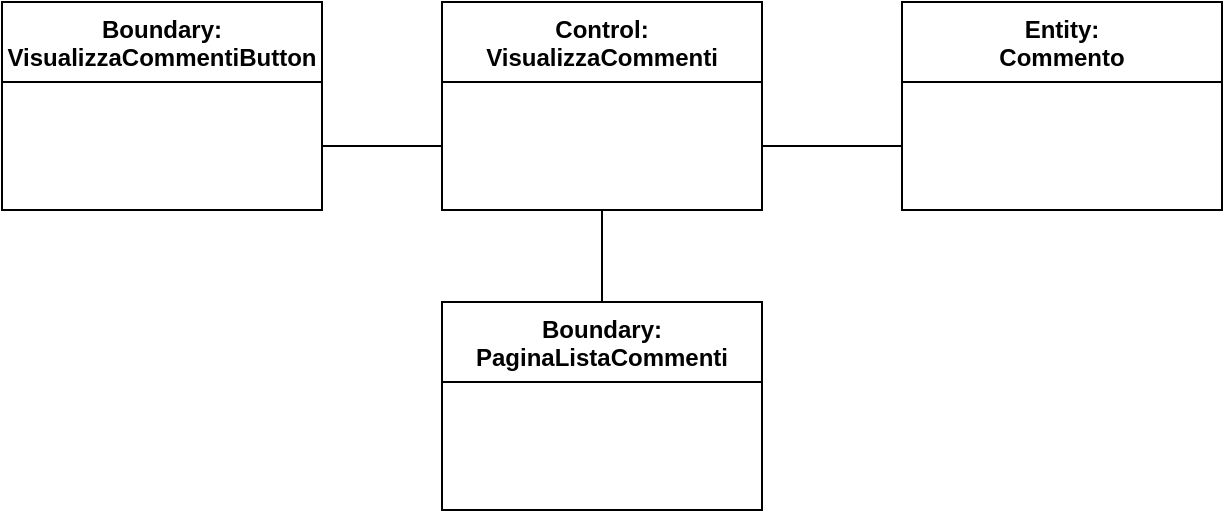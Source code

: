 <mxfile version="15.7.3" type="device" pages="2"><diagram id="ZCqlWG__U0BFF5rXpEv3" name="ClassDiagramm"><mxGraphModel dx="782" dy="539" grid="1" gridSize="10" guides="1" tooltips="1" connect="1" arrows="1" fold="1" page="1" pageScale="1" pageWidth="827" pageHeight="1169" math="0" shadow="0"><root><mxCell id="0"/><mxCell id="1" parent="0"/><mxCell id="3bFIEg8BjlihEFsdtrfG-1" value="Entity:&#10;Commento" style="swimlane;fontStyle=1;align=center;verticalAlign=top;childLayout=stackLayout;horizontal=1;startSize=40;horizontalStack=0;resizeParent=1;resizeParentMax=0;resizeLast=0;collapsible=1;marginBottom=0;rotation=0;" parent="1" vertex="1"><mxGeometry x="560" y="240" width="160" height="104" as="geometry"/></mxCell><mxCell id="3bFIEg8BjlihEFsdtrfG-3" value="" style="line;strokeWidth=1;fillColor=#FFFFFF;align=left;verticalAlign=middle;spacingTop=-1;spacingLeft=3;spacingRight=3;rotatable=0;labelPosition=right;points=[];portConstraint=eastwest;strokeColor=none;" parent="3bFIEg8BjlihEFsdtrfG-1" vertex="1"><mxGeometry y="40" width="160" height="64" as="geometry"/></mxCell><mxCell id="zgFobx8n35vf_r8QsIL5-5" style="edgeStyle=orthogonalEdgeStyle;rounded=0;orthogonalLoop=1;jettySize=auto;html=1;exitX=0.5;exitY=1;exitDx=0;exitDy=0;entryX=0.5;entryY=0;entryDx=0;entryDy=0;endArrow=none;endFill=0;" edge="1" parent="1" source="3bFIEg8BjlihEFsdtrfG-21" target="zgFobx8n35vf_r8QsIL5-1"><mxGeometry relative="1" as="geometry"/></mxCell><mxCell id="3bFIEg8BjlihEFsdtrfG-21" value="Control:&#10;VisualizzaCommenti" style="swimlane;fontStyle=1;align=center;verticalAlign=top;childLayout=stackLayout;horizontal=1;startSize=40;horizontalStack=0;resizeParent=1;resizeParentMax=0;resizeLast=0;collapsible=1;marginBottom=0;" parent="1" vertex="1"><mxGeometry x="330" y="240" width="160" height="104" as="geometry"/></mxCell><mxCell id="3bFIEg8BjlihEFsdtrfG-22" value="" style="line;strokeWidth=1;fillColor=default;align=left;verticalAlign=middle;spacingTop=-1;spacingLeft=3;spacingRight=3;rotatable=0;labelPosition=right;points=[];portConstraint=eastwest;strokeColor=none;" parent="3bFIEg8BjlihEFsdtrfG-21" vertex="1"><mxGeometry y="40" width="160" height="64" as="geometry"/></mxCell><mxCell id="3bFIEg8BjlihEFsdtrfG-23" value="Boundary:&#10;VisualizzaCommentiButton" style="swimlane;fontStyle=1;align=center;verticalAlign=top;childLayout=stackLayout;horizontal=1;startSize=40;horizontalStack=0;resizeParent=1;resizeParentMax=0;resizeLast=0;collapsible=1;marginBottom=0;" parent="1" vertex="1"><mxGeometry x="110" y="240" width="160" height="104" as="geometry"/></mxCell><mxCell id="3bFIEg8BjlihEFsdtrfG-24" value="" style="line;strokeWidth=1;fillColor=none;align=left;verticalAlign=middle;spacingTop=-1;spacingLeft=3;spacingRight=3;rotatable=0;labelPosition=right;points=[];portConstraint=eastwest;strokeColor=none;" parent="3bFIEg8BjlihEFsdtrfG-23" vertex="1"><mxGeometry y="40" width="160" height="64" as="geometry"/></mxCell><mxCell id="3bFIEg8BjlihEFsdtrfG-29" value="" style="edgeStyle=orthogonalEdgeStyle;rounded=0;orthogonalLoop=1;jettySize=auto;html=1;endArrow=none;endFill=0;" parent="1" source="3bFIEg8BjlihEFsdtrfG-22" target="3bFIEg8BjlihEFsdtrfG-3" edge="1"><mxGeometry relative="1" as="geometry"/></mxCell><mxCell id="3bFIEg8BjlihEFsdtrfG-32" value="" style="edgeStyle=orthogonalEdgeStyle;rounded=0;orthogonalLoop=1;jettySize=auto;html=1;endArrow=none;endFill=0;" parent="1" source="3bFIEg8BjlihEFsdtrfG-22" target="3bFIEg8BjlihEFsdtrfG-24" edge="1"><mxGeometry relative="1" as="geometry"/></mxCell><mxCell id="zgFobx8n35vf_r8QsIL5-1" value="Boundary:&#10;PaginaListaCommenti" style="swimlane;fontStyle=1;align=center;verticalAlign=top;childLayout=stackLayout;horizontal=1;startSize=40;horizontalStack=0;resizeParent=1;resizeParentMax=0;resizeLast=0;collapsible=1;marginBottom=0;" vertex="1" parent="1"><mxGeometry x="330" y="390" width="160" height="104" as="geometry"/></mxCell><mxCell id="zgFobx8n35vf_r8QsIL5-2" value="" style="line;strokeWidth=1;fillColor=none;align=left;verticalAlign=middle;spacingTop=-1;spacingLeft=3;spacingRight=3;rotatable=0;labelPosition=right;points=[];portConstraint=eastwest;strokeColor=none;" vertex="1" parent="zgFobx8n35vf_r8QsIL5-1"><mxGeometry y="40" width="160" height="64" as="geometry"/></mxCell></root></mxGraphModel></diagram><diagram id="onUfXBzw6Di9SplrwfzI" name="SequenceDiagramm"><mxGraphModel dx="652" dy="449" grid="1" gridSize="10" guides="1" tooltips="1" connect="1" arrows="1" fold="1" page="1" pageScale="1" pageWidth="827" pageHeight="1169" math="0" shadow="0"><root><mxCell id="a1tYU3FfTgrZBpoWUp7v-0"/><mxCell id="a1tYU3FfTgrZBpoWUp7v-1" parent="a1tYU3FfTgrZBpoWUp7v-0"/><mxCell id="a1tYU3FfTgrZBpoWUp7v-2" value="" style="shape=umlLifeline;participant=umlActor;perimeter=lifelinePerimeter;whiteSpace=wrap;html=1;container=1;collapsible=0;recursiveResize=0;verticalAlign=top;spacingTop=36;outlineConnect=0;fillColor=default;gradientColor=none;" parent="a1tYU3FfTgrZBpoWUp7v-1" vertex="1"><mxGeometry x="40" y="130" width="20" height="590" as="geometry"/></mxCell><mxCell id="fTRmvQDcDXZsKyavgWBT-2" value="" style="html=1;points=[];perimeter=orthogonalPerimeter;fontSize=7;fillColor=default;gradientColor=none;" parent="a1tYU3FfTgrZBpoWUp7v-2" vertex="1"><mxGeometry x="5" y="53" width="10" height="477" as="geometry"/></mxCell><mxCell id="a1tYU3FfTgrZBpoWUp7v-3" value="" style="shape=umlLifeline;participant=umlBoundary;perimeter=lifelinePerimeter;whiteSpace=wrap;html=1;container=1;collapsible=0;recursiveResize=0;verticalAlign=top;spacingTop=36;outlineConnect=0;fillColor=default;gradientColor=none;size=61;" parent="a1tYU3FfTgrZBpoWUp7v-1" vertex="1"><mxGeometry x="152" y="120" width="76" height="600" as="geometry"/></mxCell><mxCell id="a1tYU3FfTgrZBpoWUp7v-7" value="&lt;font style=&quot;font-size: 11px;&quot;&gt;Visualizza&lt;br style=&quot;font-size: 11px;&quot;&gt;Commenti&lt;br style=&quot;font-size: 11px;&quot;&gt;Button&lt;/font&gt;" style="text;html=1;align=center;verticalAlign=middle;resizable=0;points=[];autosize=1;strokeColor=none;fillColor=none;fontSize=11;" parent="a1tYU3FfTgrZBpoWUp7v-3" vertex="1"><mxGeometry x="10" y="10" width="70" height="40" as="geometry"/></mxCell><mxCell id="fTRmvQDcDXZsKyavgWBT-4" value="" style="html=1;points=[];perimeter=orthogonalPerimeter;fontSize=7;fillColor=default;gradientColor=none;" parent="a1tYU3FfTgrZBpoWUp7v-3" vertex="1"><mxGeometry x="33" y="80" width="10" height="30" as="geometry"/></mxCell><mxCell id="a1tYU3FfTgrZBpoWUp7v-4" value="" style="shape=umlLifeline;participant=umlControl;perimeter=lifelinePerimeter;whiteSpace=wrap;html=1;container=1;collapsible=0;recursiveResize=0;verticalAlign=top;spacingTop=36;outlineConnect=0;fillColor=default;gradientColor=none;size=80;" parent="a1tYU3FfTgrZBpoWUp7v-1" vertex="1"><mxGeometry x="300" y="170" width="70" height="550" as="geometry"/></mxCell><mxCell id="fTRmvQDcDXZsKyavgWBT-0" value="&lt;font style=&quot;font-size: 11px&quot;&gt;Visualizza&lt;br&gt;Commenti&lt;br&gt;&lt;/font&gt;" style="text;html=1;align=center;verticalAlign=middle;resizable=0;points=[];autosize=1;strokeColor=none;fillColor=none;" parent="a1tYU3FfTgrZBpoWUp7v-4" vertex="1"><mxGeometry y="30" width="70" height="30" as="geometry"/></mxCell><mxCell id="fTRmvQDcDXZsKyavgWBT-7" value="" style="html=1;points=[];perimeter=orthogonalPerimeter;fontSize=7;fillColor=default;gradientColor=none;" parent="a1tYU3FfTgrZBpoWUp7v-4" vertex="1"><mxGeometry x="30" y="90" width="10" height="360" as="geometry"/></mxCell><mxCell id="QisvUzcpC8zv0i1lPjBW-3" value="OrderByDate()" style="edgeStyle=orthogonalEdgeStyle;html=1;align=left;spacingLeft=2;endArrow=block;rounded=0;entryX=1;entryY=0;exitX=0.989;exitY=0.817;exitDx=0;exitDy=0;exitPerimeter=0;" parent="a1tYU3FfTgrZBpoWUp7v-4" source="fTRmvQDcDXZsKyavgWBT-7" edge="1"><mxGeometry x="0.665" relative="1" as="geometry"><mxPoint x="50" y="270" as="sourcePoint"/><Array as="points"><mxPoint x="65" y="270"/><mxPoint x="65" y="290"/></Array><mxPoint x="40" y="290" as="targetPoint"/><mxPoint as="offset"/></mxGeometry></mxCell><mxCell id="QisvUzcpC8zv0i1lPjBW-91" value="&lt;font style=&quot;font-size: 11px&quot;&gt;&amp;lt;&amp;lt;Create&amp;gt;&amp;gt;&lt;/font&gt;" style="html=1;verticalAlign=bottom;endArrow=block;rounded=0;fontSize=7;exitX=1.037;exitY=0.342;exitDx=0;exitDy=0;exitPerimeter=0;" parent="a1tYU3FfTgrZBpoWUp7v-4" edge="1"><mxGeometry width="80" relative="1" as="geometry"><mxPoint x="-104" y="40" as="sourcePoint"/><mxPoint x="1" y="40" as="targetPoint"/></mxGeometry></mxCell><mxCell id="a1tYU3FfTgrZBpoWUp7v-6" value="" style="shape=umlLifeline;participant=umlEntity;perimeter=lifelinePerimeter;whiteSpace=wrap;html=1;container=1;collapsible=0;recursiveResize=0;verticalAlign=top;spacingTop=36;outlineConnect=0;fillColor=default;gradientColor=none;size=70;" parent="a1tYU3FfTgrZBpoWUp7v-1" vertex="1"><mxGeometry x="446" y="120" width="76" height="600" as="geometry"/></mxCell><mxCell id="fTRmvQDcDXZsKyavgWBT-1" value="&lt;font&gt;&lt;font style=&quot;font-size: 11px&quot;&gt;Commento&lt;/font&gt;&lt;br&gt;&lt;/font&gt;" style="text;html=1;align=center;verticalAlign=middle;resizable=0;points=[];autosize=1;strokeColor=none;fillColor=none;fontStyle=0" parent="a1tYU3FfTgrZBpoWUp7v-6" vertex="1"><mxGeometry x="3" y="25" width="70" height="20" as="geometry"/></mxCell><mxCell id="QisvUzcpC8zv0i1lPjBW-0" value="" style="html=1;points=[];perimeter=orthogonalPerimeter;fontSize=7;fillColor=default;gradientColor=none;" parent="a1tYU3FfTgrZBpoWUp7v-6" vertex="1"><mxGeometry x="33" y="140" width="10" height="80" as="geometry"/></mxCell><mxCell id="fTRmvQDcDXZsKyavgWBT-10" value="&lt;font style=&quot;font-size: 11px&quot;&gt;doRetriveAllByStory()&amp;nbsp;&lt;/font&gt;" style="html=1;verticalAlign=bottom;endArrow=block;rounded=0;fontSize=7;anchorPointDirection=1;bendable=1;" parent="a1tYU3FfTgrZBpoWUp7v-1" edge="1"><mxGeometry width="80" relative="1" as="geometry"><mxPoint x="340" y="265" as="sourcePoint"/><mxPoint x="480" y="265" as="targetPoint"/></mxGeometry></mxCell><mxCell id="QisvUzcpC8zv0i1lPjBW-1" value="&lt;font style=&quot;font-size: 11px&quot;&gt;return&lt;/font&gt;" style="html=1;verticalAlign=bottom;endArrow=open;dashed=1;endSize=8;rounded=0;fontSize=7;exitX=0.043;exitY=0.992;exitDx=0;exitDy=0;exitPerimeter=0;startSize=8;" parent="a1tYU3FfTgrZBpoWUp7v-1" source="QisvUzcpC8zv0i1lPjBW-0" target="fTRmvQDcDXZsKyavgWBT-7" edge="1"><mxGeometry relative="1" as="geometry"><mxPoint x="470" y="340" as="sourcePoint"/><mxPoint x="382" y="340" as="targetPoint"/></mxGeometry></mxCell><mxCell id="QisvUzcpC8zv0i1lPjBW-6" value="&lt;font style=&quot;font-size: 11px&quot;&gt;&amp;lt;&amp;lt;Create&amp;gt;&amp;gt;&lt;/font&gt;" style="html=1;verticalAlign=bottom;endArrow=block;rounded=0;fontSize=7;exitX=1.037;exitY=0.342;exitDx=0;exitDy=0;exitPerimeter=0;" parent="a1tYU3FfTgrZBpoWUp7v-1" edge="1"><mxGeometry x="-0.382" width="80" relative="1" as="geometry"><mxPoint x="342.87" y="520" as="sourcePoint"/><mxPoint x="591" y="520" as="targetPoint"/><mxPoint as="offset"/></mxGeometry></mxCell><mxCell id="fTRmvQDcDXZsKyavgWBT-3" value="Press()" style="html=1;verticalAlign=bottom;endArrow=block;rounded=0;fontSize=7;" parent="a1tYU3FfTgrZBpoWUp7v-1" source="a1tYU3FfTgrZBpoWUp7v-2" target="fTRmvQDcDXZsKyavgWBT-4" edge="1"><mxGeometry width="80" relative="1" as="geometry"><mxPoint x="87" y="200" as="sourcePoint"/><mxPoint x="167" y="200" as="targetPoint"/><Array as="points"><mxPoint x="160" y="200"/></Array></mxGeometry></mxCell><mxCell id="QisvUzcpC8zv0i1lPjBW-93" value="&lt;font style=&quot;font-size: 11px&quot;&gt;CreaListaCommenti&lt;/font&gt;" style="html=1;verticalAlign=bottom;endArrow=block;rounded=0;fontSize=7;exitX=1.037;exitY=0.342;exitDx=0;exitDy=0;exitPerimeter=0;entryX=-0.045;entryY=0.127;entryDx=0;entryDy=0;entryPerimeter=0;" parent="a1tYU3FfTgrZBpoWUp7v-1" edge="1"><mxGeometry x="-0.47" width="80" relative="1" as="geometry"><mxPoint x="342.87" y="590.0" as="sourcePoint"/><mxPoint x="608" y="590.16" as="targetPoint"/><mxPoint as="offset"/></mxGeometry></mxCell><mxCell id="r6IIOnf2ZlZGUB0uFJwW-2" value="" style="shape=umlLifeline;participant=umlBoundary;perimeter=lifelinePerimeter;whiteSpace=wrap;html=1;container=1;collapsible=0;recursiveResize=0;verticalAlign=top;spacingTop=36;outlineConnect=0;fillColor=default;gradientColor=none;size=70;" vertex="1" parent="a1tYU3FfTgrZBpoWUp7v-1"><mxGeometry x="570" y="510" width="85" height="600" as="geometry"/></mxCell><mxCell id="r6IIOnf2ZlZGUB0uFJwW-3" value="Pagina Lista&lt;br&gt;Commenti" style="text;html=1;align=center;verticalAlign=middle;resizable=0;points=[];autosize=1;strokeColor=none;fillColor=none;fontSize=11;" vertex="1" parent="r6IIOnf2ZlZGUB0uFJwW-2"><mxGeometry x="8" y="20" width="80" height="30" as="geometry"/></mxCell><mxCell id="r6IIOnf2ZlZGUB0uFJwW-4" value="" style="html=1;points=[];perimeter=orthogonalPerimeter;fontSize=7;fillColor=default;gradientColor=none;" vertex="1" parent="r6IIOnf2ZlZGUB0uFJwW-2"><mxGeometry x="37.5" y="80" width="10" height="60" as="geometry"/></mxCell><mxCell id="r6IIOnf2ZlZGUB0uFJwW-6" value="Lista Commenti" style="html=1;verticalAlign=bottom;endArrow=open;dashed=1;endSize=8;rounded=0;" edge="1" parent="r6IIOnf2ZlZGUB0uFJwW-2"><mxGeometry x="-0.797" relative="1" as="geometry"><mxPoint x="36" y="130" as="sourcePoint"/><mxPoint x="-515" y="130" as="targetPoint"/><mxPoint as="offset"/></mxGeometry></mxCell></root></mxGraphModel></diagram></mxfile>
